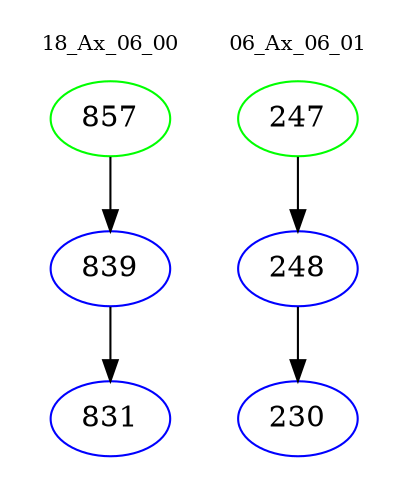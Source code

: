 digraph{
subgraph cluster_0 {
color = white
label = "18_Ax_06_00";
fontsize=10;
T0_857 [label="857", color="green"]
T0_857 -> T0_839 [color="black"]
T0_839 [label="839", color="blue"]
T0_839 -> T0_831 [color="black"]
T0_831 [label="831", color="blue"]
}
subgraph cluster_1 {
color = white
label = "06_Ax_06_01";
fontsize=10;
T1_247 [label="247", color="green"]
T1_247 -> T1_248 [color="black"]
T1_248 [label="248", color="blue"]
T1_248 -> T1_230 [color="black"]
T1_230 [label="230", color="blue"]
}
}
